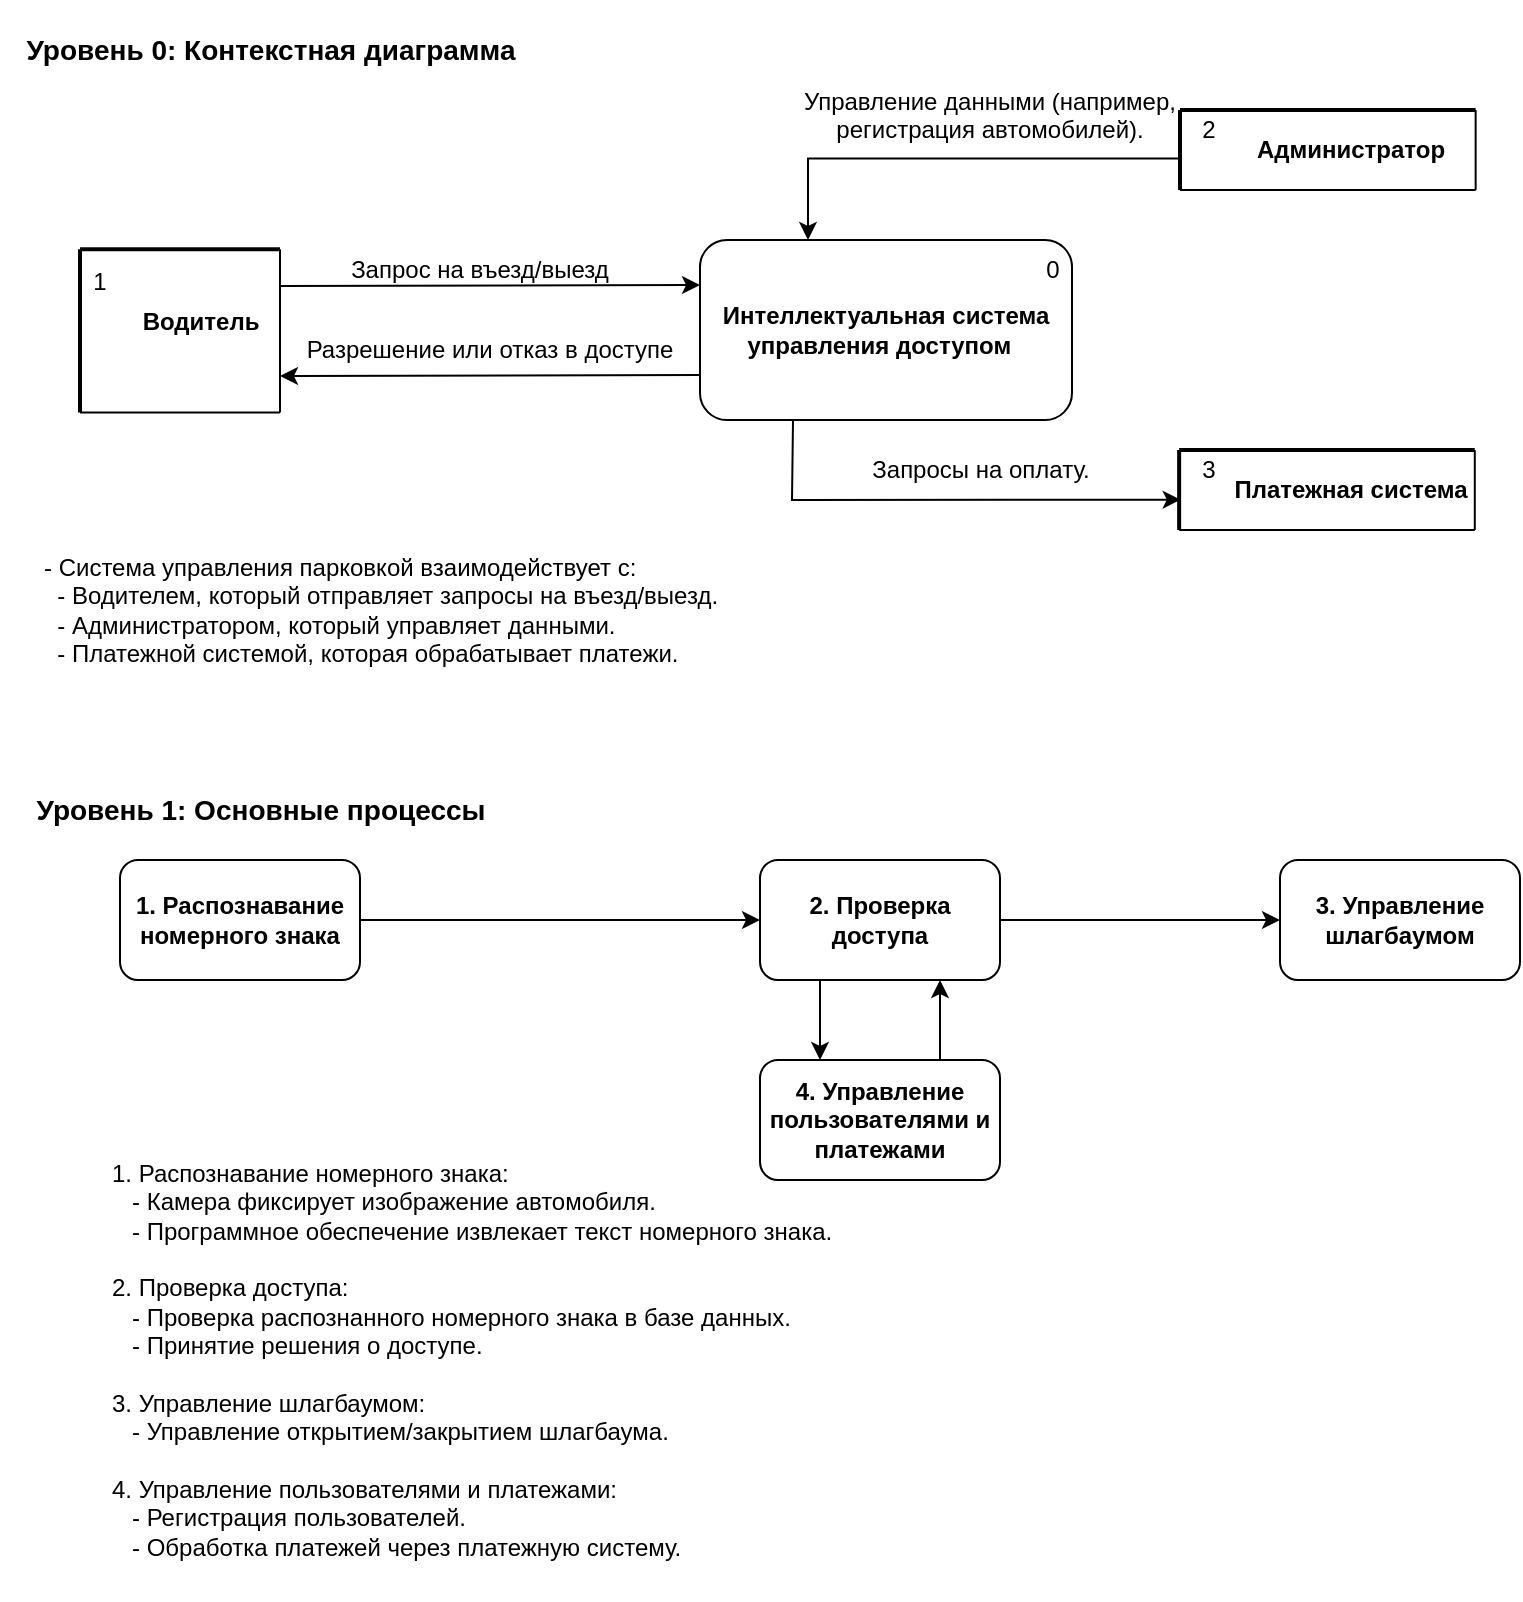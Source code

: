 <mxfile version="23.1.5" type="device">
  <diagram name="Страница — 1" id="qOpZNc3L86YBoZ3aNva9">
    <mxGraphModel dx="1036" dy="625" grid="1" gridSize="10" guides="1" tooltips="1" connect="1" arrows="1" fold="1" page="1" pageScale="1" pageWidth="827" pageHeight="1169" math="0" shadow="0">
      <root>
        <mxCell id="0" />
        <mxCell id="1" parent="0" />
        <mxCell id="K6uLEqLfQdJGylyeKrRq-2" style="edgeStyle=orthogonalEdgeStyle;rounded=0;orthogonalLoop=1;jettySize=auto;html=1;entryX=0;entryY=0.5;entryDx=0;entryDy=0;" parent="1" source="ety7VdYCkCO23WFuRirc-1" target="ety7VdYCkCO23WFuRirc-2" edge="1">
          <mxGeometry relative="1" as="geometry" />
        </mxCell>
        <mxCell id="ety7VdYCkCO23WFuRirc-1" value="&lt;h4 data-pm-slice=&quot;1 1 []&quot; class=&quot;&quot;&gt;&lt;font style=&quot;font-size: 12px;&quot;&gt;1. Распознавание номерного знака&lt;/font&gt;&lt;/h4&gt;" style="rounded=1;whiteSpace=wrap;html=1;" parent="1" vertex="1">
          <mxGeometry x="80" y="450" width="120" height="60" as="geometry" />
        </mxCell>
        <mxCell id="ety7VdYCkCO23WFuRirc-2" value="&lt;p data-pm-slice=&quot;1 1 []&quot; class=&quot;&quot;&gt;&lt;b&gt;2. Проверка доступа&lt;/b&gt;&lt;/p&gt;" style="rounded=1;whiteSpace=wrap;html=1;" parent="1" vertex="1">
          <mxGeometry x="400" y="450" width="120" height="60" as="geometry" />
        </mxCell>
        <mxCell id="ety7VdYCkCO23WFuRirc-3" value="&lt;p data-pm-slice=&quot;1 1 []&quot; class=&quot;&quot;&gt;&lt;b&gt;3. Управление шлагбаумом&lt;/b&gt;&lt;/p&gt;" style="rounded=1;whiteSpace=wrap;html=1;" parent="1" vertex="1">
          <mxGeometry x="660" y="450" width="120" height="60" as="geometry" />
        </mxCell>
        <mxCell id="ety7VdYCkCO23WFuRirc-4" value="&lt;p data-pm-slice=&quot;1 1 []&quot; class=&quot;&quot;&gt;&lt;b&gt;4. Управление пользователями и платежами&lt;/b&gt;&lt;/p&gt;" style="rounded=1;whiteSpace=wrap;html=1;" parent="1" vertex="1">
          <mxGeometry x="400" y="550" width="120" height="60" as="geometry" />
        </mxCell>
        <mxCell id="ety7VdYCkCO23WFuRirc-5" value="&lt;p data-pm-slice=&quot;1 1 []&quot; class=&quot;&quot;&gt;&lt;strong&gt;&lt;font style=&quot;font-size: 14px;&quot;&gt;Уровень 1: Основные процессы&lt;/font&gt;&lt;/strong&gt;&lt;/p&gt;" style="text;html=1;align=center;verticalAlign=middle;resizable=0;points=[];autosize=1;strokeColor=none;fillColor=none;" parent="1" vertex="1">
          <mxGeometry x="25" y="400" width="250" height="50" as="geometry" />
        </mxCell>
        <mxCell id="K6uLEqLfQdJGylyeKrRq-1" value="&lt;p data-pm-slice=&quot;1 1 []&quot; class=&quot;&quot;&gt;1. Распознавание номерного знака:&lt;br&gt;&amp;nbsp;&amp;nbsp;&amp;nbsp;- Камера фиксирует изображение автомобиля.&lt;br&gt;&amp;nbsp;&amp;nbsp;&amp;nbsp;- Программное обеспечение извлекает текст номерного знака.&lt;br&gt;&lt;br&gt;2. Проверка доступа:&lt;br&gt;&amp;nbsp;&amp;nbsp;&amp;nbsp;- Проверка распознанного номерного знака в базе данных.&lt;br&gt;&amp;nbsp;&amp;nbsp;&amp;nbsp;- Принятие решения о доступе.&lt;br&gt;&lt;br&gt;3. Управление шлагбаумом:&lt;br&gt;&amp;nbsp;&amp;nbsp;&amp;nbsp;- Управление открытием/закрытием шлагбаума.&lt;br&gt;&lt;br&gt;4. Управление пользователями и платежами:&lt;br&gt;&amp;nbsp;&amp;nbsp;&amp;nbsp;- Регистрация пользователей.&lt;br&gt;&amp;nbsp;&amp;nbsp;&amp;nbsp;- Обработка платежей через платежную систему.&lt;/p&gt;" style="text;html=1;align=left;verticalAlign=middle;resizable=0;points=[];autosize=1;strokeColor=none;fillColor=none;" parent="1" vertex="1">
          <mxGeometry x="74" y="580" width="380" height="240" as="geometry" />
        </mxCell>
        <mxCell id="K6uLEqLfQdJGylyeKrRq-3" value="" style="endArrow=classic;html=1;rounded=0;exitX=0.25;exitY=1;exitDx=0;exitDy=0;entryX=0.25;entryY=0;entryDx=0;entryDy=0;" parent="1" source="ety7VdYCkCO23WFuRirc-2" target="ety7VdYCkCO23WFuRirc-4" edge="1">
          <mxGeometry width="50" height="50" relative="1" as="geometry">
            <mxPoint x="410" y="630" as="sourcePoint" />
            <mxPoint x="460" y="580" as="targetPoint" />
          </mxGeometry>
        </mxCell>
        <mxCell id="K6uLEqLfQdJGylyeKrRq-6" value="" style="endArrow=classic;html=1;rounded=0;entryX=0.75;entryY=1;entryDx=0;entryDy=0;exitX=0.75;exitY=0;exitDx=0;exitDy=0;" parent="1" source="ety7VdYCkCO23WFuRirc-4" target="ety7VdYCkCO23WFuRirc-2" edge="1">
          <mxGeometry width="50" height="50" relative="1" as="geometry">
            <mxPoint x="410" y="630" as="sourcePoint" />
            <mxPoint x="460" y="580" as="targetPoint" />
          </mxGeometry>
        </mxCell>
        <mxCell id="K6uLEqLfQdJGylyeKrRq-7" value="" style="endArrow=classic;html=1;rounded=0;exitX=1;exitY=0.5;exitDx=0;exitDy=0;entryX=0;entryY=0.5;entryDx=0;entryDy=0;" parent="1" source="ety7VdYCkCO23WFuRirc-2" target="ety7VdYCkCO23WFuRirc-3" edge="1">
          <mxGeometry width="50" height="50" relative="1" as="geometry">
            <mxPoint x="410" y="630" as="sourcePoint" />
            <mxPoint x="460" y="580" as="targetPoint" />
          </mxGeometry>
        </mxCell>
        <mxCell id="PXbjZpjAMJKF6fBS5G4r-1" value="&lt;p data-pm-slice=&quot;1 1 []&quot; class=&quot;&quot;&gt;&lt;strong&gt;&lt;font style=&quot;font-size: 14px;&quot;&gt;Уровень 0: Контекстная диаграмма&lt;/font&gt;&lt;/strong&gt;&lt;/p&gt;" style="text;html=1;align=center;verticalAlign=middle;resizable=0;points=[];autosize=1;strokeColor=none;fillColor=none;" vertex="1" parent="1">
          <mxGeometry x="20" y="20" width="270" height="50" as="geometry" />
        </mxCell>
        <mxCell id="PXbjZpjAMJKF6fBS5G4r-2" value="" style="group" vertex="1" connectable="0" parent="1">
          <mxGeometry x="40" y="70" width="724.571" height="220" as="geometry" />
        </mxCell>
        <mxCell id="PXbjZpjAMJKF6fBS5G4r-3" value="&lt;p data-pm-slice=&quot;1 1 []&quot; class=&quot;&quot;&gt;Запрос на въезд/выезд&lt;/p&gt;" style="text;html=1;align=center;verticalAlign=middle;whiteSpace=wrap;rounded=0;container=0;" vertex="1" parent="PXbjZpjAMJKF6fBS5G4r-2">
          <mxGeometry x="140" y="70" width="160" height="30" as="geometry" />
        </mxCell>
        <mxCell id="PXbjZpjAMJKF6fBS5G4r-4" value="" style="endArrow=classic;html=1;rounded=0;exitX=0;exitY=0.75;exitDx=0;exitDy=0;" edge="1" parent="PXbjZpjAMJKF6fBS5G4r-2" source="PXbjZpjAMJKF6fBS5G4r-10">
          <mxGeometry width="50" height="50" relative="1" as="geometry">
            <mxPoint x="290" y="130" as="sourcePoint" />
            <mxPoint x="120" y="138" as="targetPoint" />
          </mxGeometry>
        </mxCell>
        <mxCell id="PXbjZpjAMJKF6fBS5G4r-5" value="&lt;p data-pm-slice=&quot;1 1 []&quot; class=&quot;&quot;&gt;&lt;b&gt;Водитель&lt;/b&gt;&lt;/p&gt;" style="text;html=1;align=center;verticalAlign=middle;resizable=0;points=[];autosize=1;strokeColor=none;fillColor=none;container=0;" vertex="1" parent="PXbjZpjAMJKF6fBS5G4r-2">
          <mxGeometry x="40" y="85.75" width="80" height="50" as="geometry" />
        </mxCell>
        <mxCell id="PXbjZpjAMJKF6fBS5G4r-6" value="&lt;p data-pm-slice=&quot;1 1 []&quot; class=&quot;&quot;&gt;Разрешение или отказ в доступе&lt;/p&gt;" style="text;html=1;align=center;verticalAlign=middle;whiteSpace=wrap;rounded=0;container=0;" vertex="1" parent="PXbjZpjAMJKF6fBS5G4r-2">
          <mxGeometry x="130" y="110" width="190" height="30" as="geometry" />
        </mxCell>
        <mxCell id="PXbjZpjAMJKF6fBS5G4r-7" value="" style="endArrow=classic;html=1;rounded=0;entryX=0;entryY=0.25;entryDx=0;entryDy=0;" edge="1" parent="PXbjZpjAMJKF6fBS5G4r-2" target="PXbjZpjAMJKF6fBS5G4r-10">
          <mxGeometry width="50" height="50" relative="1" as="geometry">
            <mxPoint x="120" y="93" as="sourcePoint" />
            <mxPoint x="320" y="80" as="targetPoint" />
          </mxGeometry>
        </mxCell>
        <mxCell id="PXbjZpjAMJKF6fBS5G4r-8" value="&#xa;&lt;p data-pm-slice=&quot;1 1 []&quot; class=&quot;&quot;&gt;Управление данными (например, регистрация автомобилей).&lt;/p&gt;&#xa;&#xa;" style="text;html=1;align=center;verticalAlign=middle;whiteSpace=wrap;rounded=0;container=0;" vertex="1" parent="PXbjZpjAMJKF6fBS5G4r-2">
          <mxGeometry x="380" width="190" height="30" as="geometry" />
        </mxCell>
        <mxCell id="PXbjZpjAMJKF6fBS5G4r-9" value="&lt;p data-pm-slice=&quot;1 1 []&quot; class=&quot;&quot;&gt;Запросы на оплату.&lt;/p&gt;" style="text;html=1;align=center;verticalAlign=middle;resizable=0;points=[];autosize=1;strokeColor=none;fillColor=none;container=0;" vertex="1" parent="PXbjZpjAMJKF6fBS5G4r-2">
          <mxGeometry x="405" y="160" width="130" height="50" as="geometry" />
        </mxCell>
        <mxCell id="PXbjZpjAMJKF6fBS5G4r-10" value="&lt;p data-pm-slice=&quot;1 1 []&quot; class=&quot;&quot;&gt;&lt;b&gt;Интеллектуальная система управления доступом&amp;nbsp;&amp;nbsp;&lt;/b&gt;&lt;/p&gt;" style="rounded=1;whiteSpace=wrap;html=1;container=0;" vertex="1" parent="PXbjZpjAMJKF6fBS5G4r-2">
          <mxGeometry x="330" y="70" width="186" height="90" as="geometry" />
        </mxCell>
        <mxCell id="PXbjZpjAMJKF6fBS5G4r-11" value="0" style="text;html=1;align=center;verticalAlign=middle;resizable=0;points=[];autosize=1;strokeColor=none;fillColor=none;container=0;" vertex="1" parent="PXbjZpjAMJKF6fBS5G4r-2">
          <mxGeometry x="490.636" y="70" width="30" height="30" as="geometry" />
        </mxCell>
        <mxCell id="PXbjZpjAMJKF6fBS5G4r-12" value="" style="endArrow=none;html=1;rounded=0;strokeWidth=2;" edge="1" parent="PXbjZpjAMJKF6fBS5G4r-2">
          <mxGeometry width="50" height="50" relative="1" as="geometry">
            <mxPoint x="570" y="45" as="sourcePoint" />
            <mxPoint x="570" y="5" as="targetPoint" />
          </mxGeometry>
        </mxCell>
        <mxCell id="PXbjZpjAMJKF6fBS5G4r-13" value="" style="endArrow=none;html=1;rounded=0;strokeWidth=2;" edge="1" parent="PXbjZpjAMJKF6fBS5G4r-2">
          <mxGeometry width="50" height="50" relative="1" as="geometry">
            <mxPoint x="717.826" y="5" as="sourcePoint" />
            <mxPoint x="570" y="5" as="targetPoint" />
          </mxGeometry>
        </mxCell>
        <mxCell id="PXbjZpjAMJKF6fBS5G4r-14" value="" style="endArrow=none;html=1;rounded=0;" edge="1" parent="PXbjZpjAMJKF6fBS5G4r-2">
          <mxGeometry width="50" height="50" relative="1" as="geometry">
            <mxPoint x="570" y="45" as="sourcePoint" />
            <mxPoint x="717.826" y="45" as="targetPoint" />
          </mxGeometry>
        </mxCell>
        <mxCell id="PXbjZpjAMJKF6fBS5G4r-15" value="" style="endArrow=none;html=1;rounded=0;" edge="1" parent="PXbjZpjAMJKF6fBS5G4r-2">
          <mxGeometry width="50" height="50" relative="1" as="geometry">
            <mxPoint x="717.826" y="5" as="sourcePoint" />
            <mxPoint x="717.826" y="45" as="targetPoint" />
          </mxGeometry>
        </mxCell>
        <mxCell id="PXbjZpjAMJKF6fBS5G4r-16" value="&lt;p data-pm-slice=&quot;1 1 []&quot; class=&quot;&quot;&gt;&lt;b&gt;Администратор&lt;/b&gt;&lt;/p&gt;" style="text;html=1;align=center;verticalAlign=middle;resizable=0;points=[];autosize=1;strokeColor=none;fillColor=none;container=0;" vertex="1" parent="PXbjZpjAMJKF6fBS5G4r-2">
          <mxGeometry x="595.001" width="120" height="50" as="geometry" />
        </mxCell>
        <mxCell id="PXbjZpjAMJKF6fBS5G4r-17" value="2" style="text;html=1;align=center;verticalAlign=middle;whiteSpace=wrap;rounded=0;container=0;" vertex="1" parent="PXbjZpjAMJKF6fBS5G4r-2">
          <mxGeometry x="540.005" width="88.696" height="30" as="geometry" />
        </mxCell>
        <mxCell id="PXbjZpjAMJKF6fBS5G4r-18" style="edgeStyle=orthogonalEdgeStyle;rounded=0;orthogonalLoop=1;jettySize=auto;html=1;exitX=0.347;exitY=0.974;exitDx=0;exitDy=0;exitPerimeter=0;" edge="1" parent="PXbjZpjAMJKF6fBS5G4r-2" source="PXbjZpjAMJKF6fBS5G4r-17" target="PXbjZpjAMJKF6fBS5G4r-10">
          <mxGeometry relative="1" as="geometry">
            <mxPoint x="570" y="-44" as="sourcePoint" />
            <Array as="points">
              <mxPoint x="384" y="29" />
            </Array>
          </mxGeometry>
        </mxCell>
        <mxCell id="PXbjZpjAMJKF6fBS5G4r-19" value="" style="endArrow=none;html=1;rounded=0;strokeWidth=2;" edge="1" parent="PXbjZpjAMJKF6fBS5G4r-2">
          <mxGeometry width="50" height="50" relative="1" as="geometry">
            <mxPoint x="569.57" y="215" as="sourcePoint" />
            <mxPoint x="569.57" y="175" as="targetPoint" />
          </mxGeometry>
        </mxCell>
        <mxCell id="PXbjZpjAMJKF6fBS5G4r-20" value="" style="endArrow=none;html=1;rounded=0;strokeWidth=2;" edge="1" parent="PXbjZpjAMJKF6fBS5G4r-2">
          <mxGeometry width="50" height="50" relative="1" as="geometry">
            <mxPoint x="717.396" y="175" as="sourcePoint" />
            <mxPoint x="569.57" y="175" as="targetPoint" />
          </mxGeometry>
        </mxCell>
        <mxCell id="PXbjZpjAMJKF6fBS5G4r-21" value="" style="endArrow=none;html=1;rounded=0;" edge="1" parent="PXbjZpjAMJKF6fBS5G4r-2">
          <mxGeometry width="50" height="50" relative="1" as="geometry">
            <mxPoint x="569.57" y="215" as="sourcePoint" />
            <mxPoint x="717.396" y="215" as="targetPoint" />
          </mxGeometry>
        </mxCell>
        <mxCell id="PXbjZpjAMJKF6fBS5G4r-22" value="" style="endArrow=none;html=1;rounded=0;" edge="1" parent="PXbjZpjAMJKF6fBS5G4r-2">
          <mxGeometry width="50" height="50" relative="1" as="geometry">
            <mxPoint x="717.396" y="175" as="sourcePoint" />
            <mxPoint x="717.396" y="215" as="targetPoint" />
          </mxGeometry>
        </mxCell>
        <mxCell id="PXbjZpjAMJKF6fBS5G4r-23" value="&lt;p data-pm-slice=&quot;1 1 []&quot; class=&quot;&quot;&gt;&lt;b&gt;Платежная система&lt;/b&gt;&lt;/p&gt;" style="text;html=1;align=center;verticalAlign=middle;resizable=0;points=[];autosize=1;strokeColor=none;fillColor=none;container=0;" vertex="1" parent="PXbjZpjAMJKF6fBS5G4r-2">
          <mxGeometry x="584.571" y="170" width="140" height="50" as="geometry" />
        </mxCell>
        <mxCell id="PXbjZpjAMJKF6fBS5G4r-24" value="3" style="text;html=1;align=center;verticalAlign=middle;whiteSpace=wrap;rounded=0;container=0;" vertex="1" parent="PXbjZpjAMJKF6fBS5G4r-2">
          <mxGeometry x="540.005" y="170" width="88.696" height="30" as="geometry" />
        </mxCell>
        <mxCell id="PXbjZpjAMJKF6fBS5G4r-25" value="" style="endArrow=classic;html=1;rounded=0;entryX=0.342;entryY=0.994;entryDx=0;entryDy=0;entryPerimeter=0;exitX=0.25;exitY=1;exitDx=0;exitDy=0;" edge="1" parent="PXbjZpjAMJKF6fBS5G4r-2" source="PXbjZpjAMJKF6fBS5G4r-10" target="PXbjZpjAMJKF6fBS5G4r-24">
          <mxGeometry width="50" height="50" relative="1" as="geometry">
            <mxPoint x="480" y="260" as="sourcePoint" />
            <mxPoint x="530" y="210" as="targetPoint" />
            <Array as="points">
              <mxPoint x="376" y="200" />
            </Array>
          </mxGeometry>
        </mxCell>
        <mxCell id="PXbjZpjAMJKF6fBS5G4r-26" value="" style="endArrow=none;html=1;rounded=0;strokeWidth=2;" edge="1" parent="PXbjZpjAMJKF6fBS5G4r-2">
          <mxGeometry width="50" height="50" relative="1" as="geometry">
            <mxPoint x="20" y="156.25" as="sourcePoint" />
            <mxPoint x="20" y="74.625" as="targetPoint" />
          </mxGeometry>
        </mxCell>
        <mxCell id="PXbjZpjAMJKF6fBS5G4r-27" value="" style="endArrow=none;html=1;rounded=0;strokeWidth=2;" edge="1" parent="PXbjZpjAMJKF6fBS5G4r-2">
          <mxGeometry width="50" height="50" relative="1" as="geometry">
            <mxPoint x="120" y="74.625" as="sourcePoint" />
            <mxPoint x="20" y="74.625" as="targetPoint" />
          </mxGeometry>
        </mxCell>
        <mxCell id="PXbjZpjAMJKF6fBS5G4r-28" value="" style="endArrow=none;html=1;rounded=0;" edge="1" parent="PXbjZpjAMJKF6fBS5G4r-2">
          <mxGeometry width="50" height="50" relative="1" as="geometry">
            <mxPoint x="20" y="156.25" as="sourcePoint" />
            <mxPoint x="120" y="156.25" as="targetPoint" />
          </mxGeometry>
        </mxCell>
        <mxCell id="PXbjZpjAMJKF6fBS5G4r-29" value="" style="endArrow=none;html=1;rounded=0;" edge="1" parent="PXbjZpjAMJKF6fBS5G4r-2">
          <mxGeometry width="50" height="50" relative="1" as="geometry">
            <mxPoint x="120" y="74.625" as="sourcePoint" />
            <mxPoint x="120" y="156.25" as="targetPoint" />
          </mxGeometry>
        </mxCell>
        <mxCell id="PXbjZpjAMJKF6fBS5G4r-30" value="1" style="text;html=1;align=center;verticalAlign=middle;whiteSpace=wrap;rounded=0;container=0;" vertex="1" parent="PXbjZpjAMJKF6fBS5G4r-2">
          <mxGeometry y="60" width="60" height="61.219" as="geometry" />
        </mxCell>
        <mxCell id="PXbjZpjAMJKF6fBS5G4r-31" value="&lt;p data-pm-slice=&quot;1 1 []&quot; class=&quot;&quot;&gt;- Система управления парковкой&amp;nbsp;взаимодействует с:&lt;br&gt;&amp;nbsp;&amp;nbsp;- Водителем, который отправляет запросы на въезд/выезд.&lt;br&gt;&amp;nbsp;&amp;nbsp;- Администратором, который управляет данными.&lt;br&gt;&amp;nbsp;&amp;nbsp;- Платежной системой, которая обрабатывает платежи.&lt;/p&gt;" style="text;html=1;align=left;verticalAlign=middle;whiteSpace=wrap;rounded=0;" vertex="1" parent="1">
          <mxGeometry x="40" y="290" width="350" height="70" as="geometry" />
        </mxCell>
      </root>
    </mxGraphModel>
  </diagram>
</mxfile>
